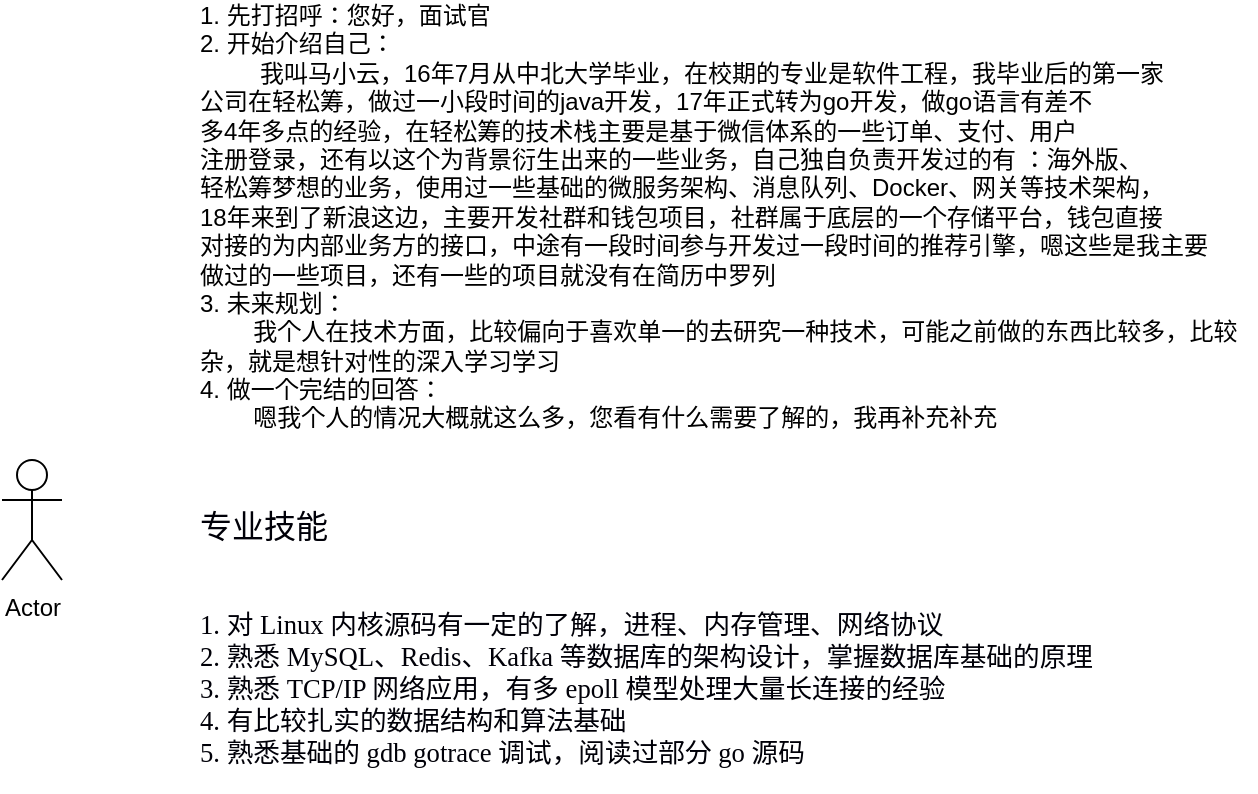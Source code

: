 <mxfile version="14.4.6" type="github">
  <diagram id="V8mPxPWyea3uVUVciPE8" name="第 1 页">
    <mxGraphModel dx="568" dy="899" grid="1" gridSize="10" guides="1" tooltips="1" connect="1" arrows="1" fold="1" page="1" pageScale="1" pageWidth="827" pageHeight="1169" math="0" shadow="0">
      <root>
        <mxCell id="0" />
        <mxCell id="1" parent="0" />
        <mxCell id="LphEBjlDAagN19TpYPDq-1" value="Actor" style="shape=umlActor;verticalLabelPosition=bottom;verticalAlign=top;html=1;outlineConnect=0;" parent="1" vertex="1">
          <mxGeometry x="920" y="260" width="30" height="60" as="geometry" />
        </mxCell>
        <mxCell id="LphEBjlDAagN19TpYPDq-2" value="1. 先打招呼：您好，面试官&lt;br&gt;&lt;div&gt;&lt;span&gt;2. 开始介绍自己：&lt;/span&gt;&lt;/div&gt;&lt;div&gt;&lt;span&gt;&amp;nbsp; &amp;nbsp; &amp;nbsp; &amp;nbsp; &amp;nbsp;我叫马小云，16年7月从中北大学毕业，在校期的专业是软件工程，我&lt;/span&gt;&lt;span&gt;毕业后的第一家&lt;/span&gt;&lt;/div&gt;&lt;div&gt;&lt;span&gt;公司在轻松筹，做过一小段时间的java开发，17年正式转为go开发，&lt;/span&gt;&lt;span&gt;做go语言有差不&lt;/span&gt;&lt;/div&gt;&lt;div&gt;&lt;span&gt;多4年多点的经验，在轻松筹的技术栈主要是基于微信体系的一些订单、支付、用户&lt;/span&gt;&lt;/div&gt;&lt;div&gt;&lt;span&gt;注册登录，还有以这个为背景衍生出来的一些业务，自己独自负责开发过的有 ：海外版、&lt;/span&gt;&lt;/div&gt;&lt;div&gt;&lt;span&gt;轻松&lt;/span&gt;&lt;span&gt;筹梦想的业务，使用过一些基础的微服务架构、消息队列、Docker、网关等技术架构，&lt;/span&gt;&lt;/div&gt;&lt;div&gt;&lt;span&gt;18年来到了新浪这边，主要开发社群和钱包项目，社群属于底层的一个存储平台，钱包直接&lt;/span&gt;&lt;/div&gt;&lt;div&gt;&lt;span&gt;对接的为内部业务方的接口，中途有一段时间参与开发过一段时间的&lt;/span&gt;&lt;span&gt;推荐引擎，嗯这些是我主要&lt;/span&gt;&lt;/div&gt;&lt;div&gt;&lt;span&gt;做过的一些项目，还有一些的项目就没有在简历中罗列&lt;/span&gt;&lt;/div&gt;&lt;div&gt;&lt;span&gt;3. 未来规划：&lt;/span&gt;&lt;/div&gt;&lt;div&gt;&lt;span&gt;&amp;nbsp; &amp;nbsp; &amp;nbsp; &amp;nbsp; 我个人在技术方面，比较偏向于喜欢单一的去研究一种技术，可能之前做的东西比较多，&lt;/span&gt;&lt;span&gt;比较&lt;/span&gt;&lt;/div&gt;&lt;div&gt;&lt;span&gt;杂，就是想针对性的深入学习学习&lt;/span&gt;&lt;/div&gt;&lt;div&gt;&lt;span&gt;4. 做一个完结的回答：&lt;/span&gt;&lt;/div&gt;&lt;div&gt;&lt;span&gt;&amp;nbsp; &amp;nbsp; &amp;nbsp; &amp;nbsp; 嗯我个人的情况大概就这么多，您看有什么需要了解的，我再补充补充&lt;/span&gt;&lt;/div&gt;&lt;div&gt;&lt;span&gt;&lt;br&gt;&lt;/span&gt;&lt;/div&gt;&lt;div&gt;&lt;span&gt;&lt;br&gt;&lt;/span&gt;&lt;/div&gt;&lt;div&gt;&lt;span&gt;&lt;br&gt;&lt;/span&gt;&lt;/div&gt;" style="text;html=1;align=left;verticalAlign=middle;resizable=0;points=[];autosize=1;" parent="1" vertex="1">
          <mxGeometry x="1017" y="30" width="530" height="260" as="geometry" />
        </mxCell>
        <mxCell id="vJOV140Fz0C5vfoGsARA-1" value="&lt;span style=&quot;color: rgb(0 , 0 , 8) ; font-family: &amp;#34;hyqihei&amp;#34; ; font-size: 12pt&quot;&gt;专业技能&lt;/span&gt;&lt;br&gt;&lt;div class=&quot;page&quot; title=&quot;Page 2&quot;&gt;&lt;div class=&quot;layoutArea&quot;&gt;&lt;div class=&quot;column&quot;&gt;&lt;p&gt;&lt;span style=&quot;font-size: 12.0pt ; font-family: &amp;#34;hyqihei&amp;#34; ; color: rgb(0.0% , 0.0% , 3.1%)&quot;&gt;&lt;br&gt;&lt;/span&gt;&lt;span style=&quot;font-size: 10.0pt ; font-family: &amp;#34;hyqihei&amp;#34; ; color: rgb(0.0% , 0.0% , 3.1%)&quot;&gt;1. 对 Linux 内核源码有一定的了解，进程、内存管理、网络协议&lt;br&gt;2. 熟悉 MySQL、Redis、Kafka 等数据库的架构设计，掌握数据库基础的原理&lt;br&gt;3. 熟悉 TCP/IP 网络应用，有多 epoll 模型处理大量长连接的经验&lt;br&gt;4. 有比较扎实的数据结构和算法基础&lt;br&gt;5. 熟悉基础的 gdb gotrace 调试，阅读过部分 go 源码&amp;nbsp;&lt;/span&gt;&lt;/p&gt;&lt;/div&gt;&lt;/div&gt;		&lt;/div&gt;" style="text;html=1;align=left;verticalAlign=middle;resizable=0;points=[];autosize=1;" vertex="1" parent="1">
          <mxGeometry x="1017" y="290" width="480" height="130" as="geometry" />
        </mxCell>
      </root>
    </mxGraphModel>
  </diagram>
</mxfile>
